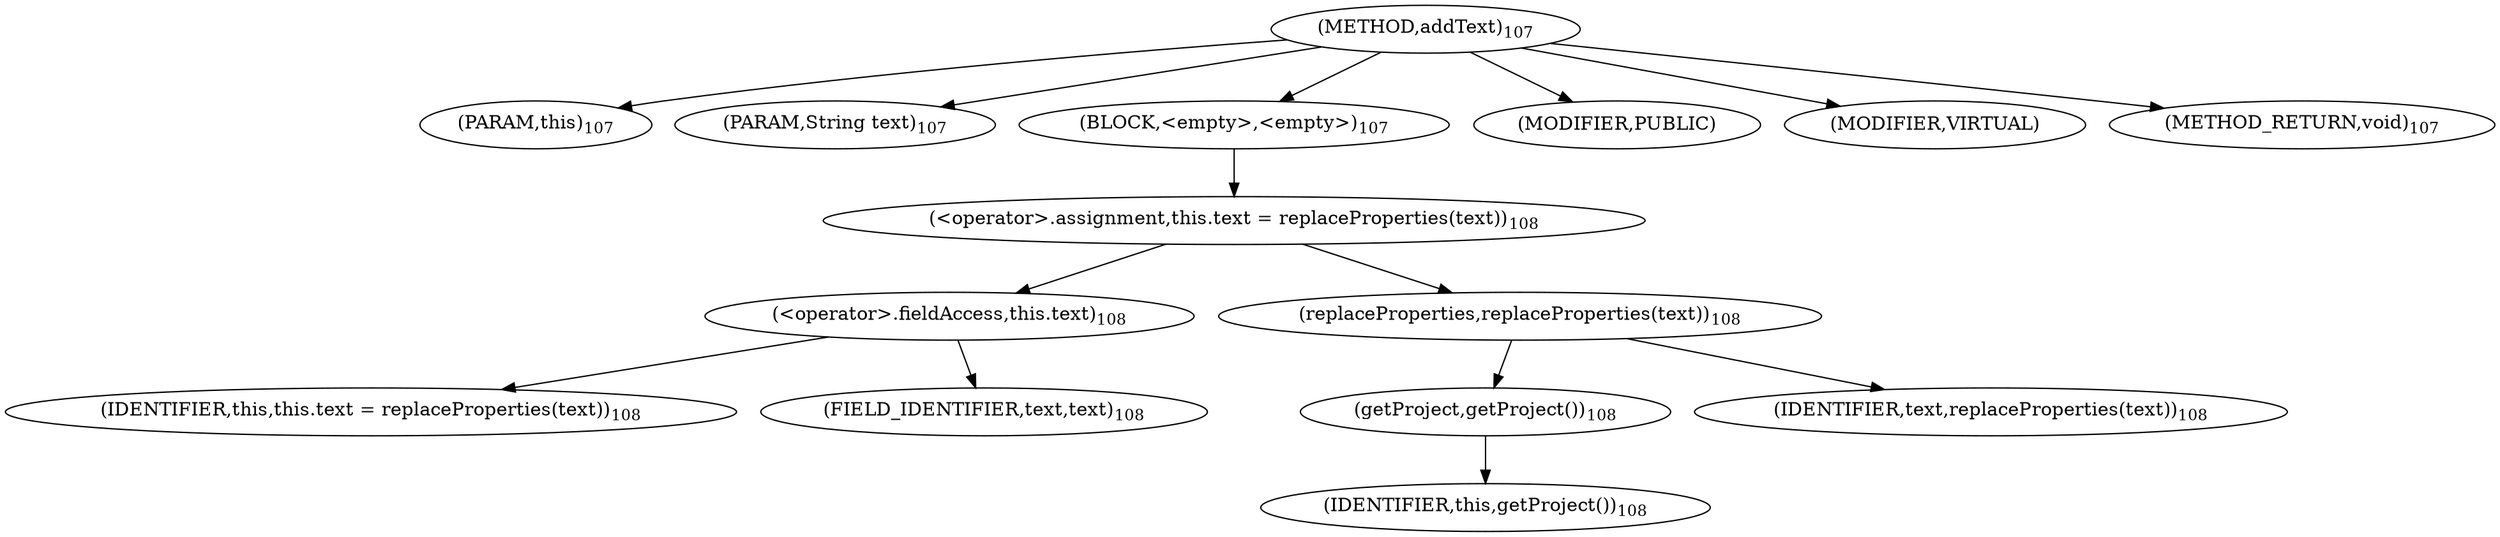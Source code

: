 digraph "addText" {  
"191" [label = <(METHOD,addText)<SUB>107</SUB>> ]
"18" [label = <(PARAM,this)<SUB>107</SUB>> ]
"192" [label = <(PARAM,String text)<SUB>107</SUB>> ]
"193" [label = <(BLOCK,&lt;empty&gt;,&lt;empty&gt;)<SUB>107</SUB>> ]
"194" [label = <(&lt;operator&gt;.assignment,this.text = replaceProperties(text))<SUB>108</SUB>> ]
"195" [label = <(&lt;operator&gt;.fieldAccess,this.text)<SUB>108</SUB>> ]
"17" [label = <(IDENTIFIER,this,this.text = replaceProperties(text))<SUB>108</SUB>> ]
"196" [label = <(FIELD_IDENTIFIER,text,text)<SUB>108</SUB>> ]
"197" [label = <(replaceProperties,replaceProperties(text))<SUB>108</SUB>> ]
"198" [label = <(getProject,getProject())<SUB>108</SUB>> ]
"19" [label = <(IDENTIFIER,this,getProject())<SUB>108</SUB>> ]
"199" [label = <(IDENTIFIER,text,replaceProperties(text))<SUB>108</SUB>> ]
"200" [label = <(MODIFIER,PUBLIC)> ]
"201" [label = <(MODIFIER,VIRTUAL)> ]
"202" [label = <(METHOD_RETURN,void)<SUB>107</SUB>> ]
  "191" -> "18" 
  "191" -> "192" 
  "191" -> "193" 
  "191" -> "200" 
  "191" -> "201" 
  "191" -> "202" 
  "193" -> "194" 
  "194" -> "195" 
  "194" -> "197" 
  "195" -> "17" 
  "195" -> "196" 
  "197" -> "198" 
  "197" -> "199" 
  "198" -> "19" 
}
